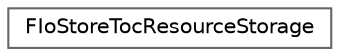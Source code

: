 digraph "Graphical Class Hierarchy"
{
 // INTERACTIVE_SVG=YES
 // LATEX_PDF_SIZE
  bgcolor="transparent";
  edge [fontname=Helvetica,fontsize=10,labelfontname=Helvetica,labelfontsize=10];
  node [fontname=Helvetica,fontsize=10,shape=box,height=0.2,width=0.4];
  rankdir="LR";
  Node0 [id="Node000000",label="FIoStoreTocResourceStorage",height=0.2,width=0.4,color="grey40", fillcolor="white", style="filled",URL="$d1/d5c/structFIoStoreTocResourceStorage.html",tooltip=" "];
}
